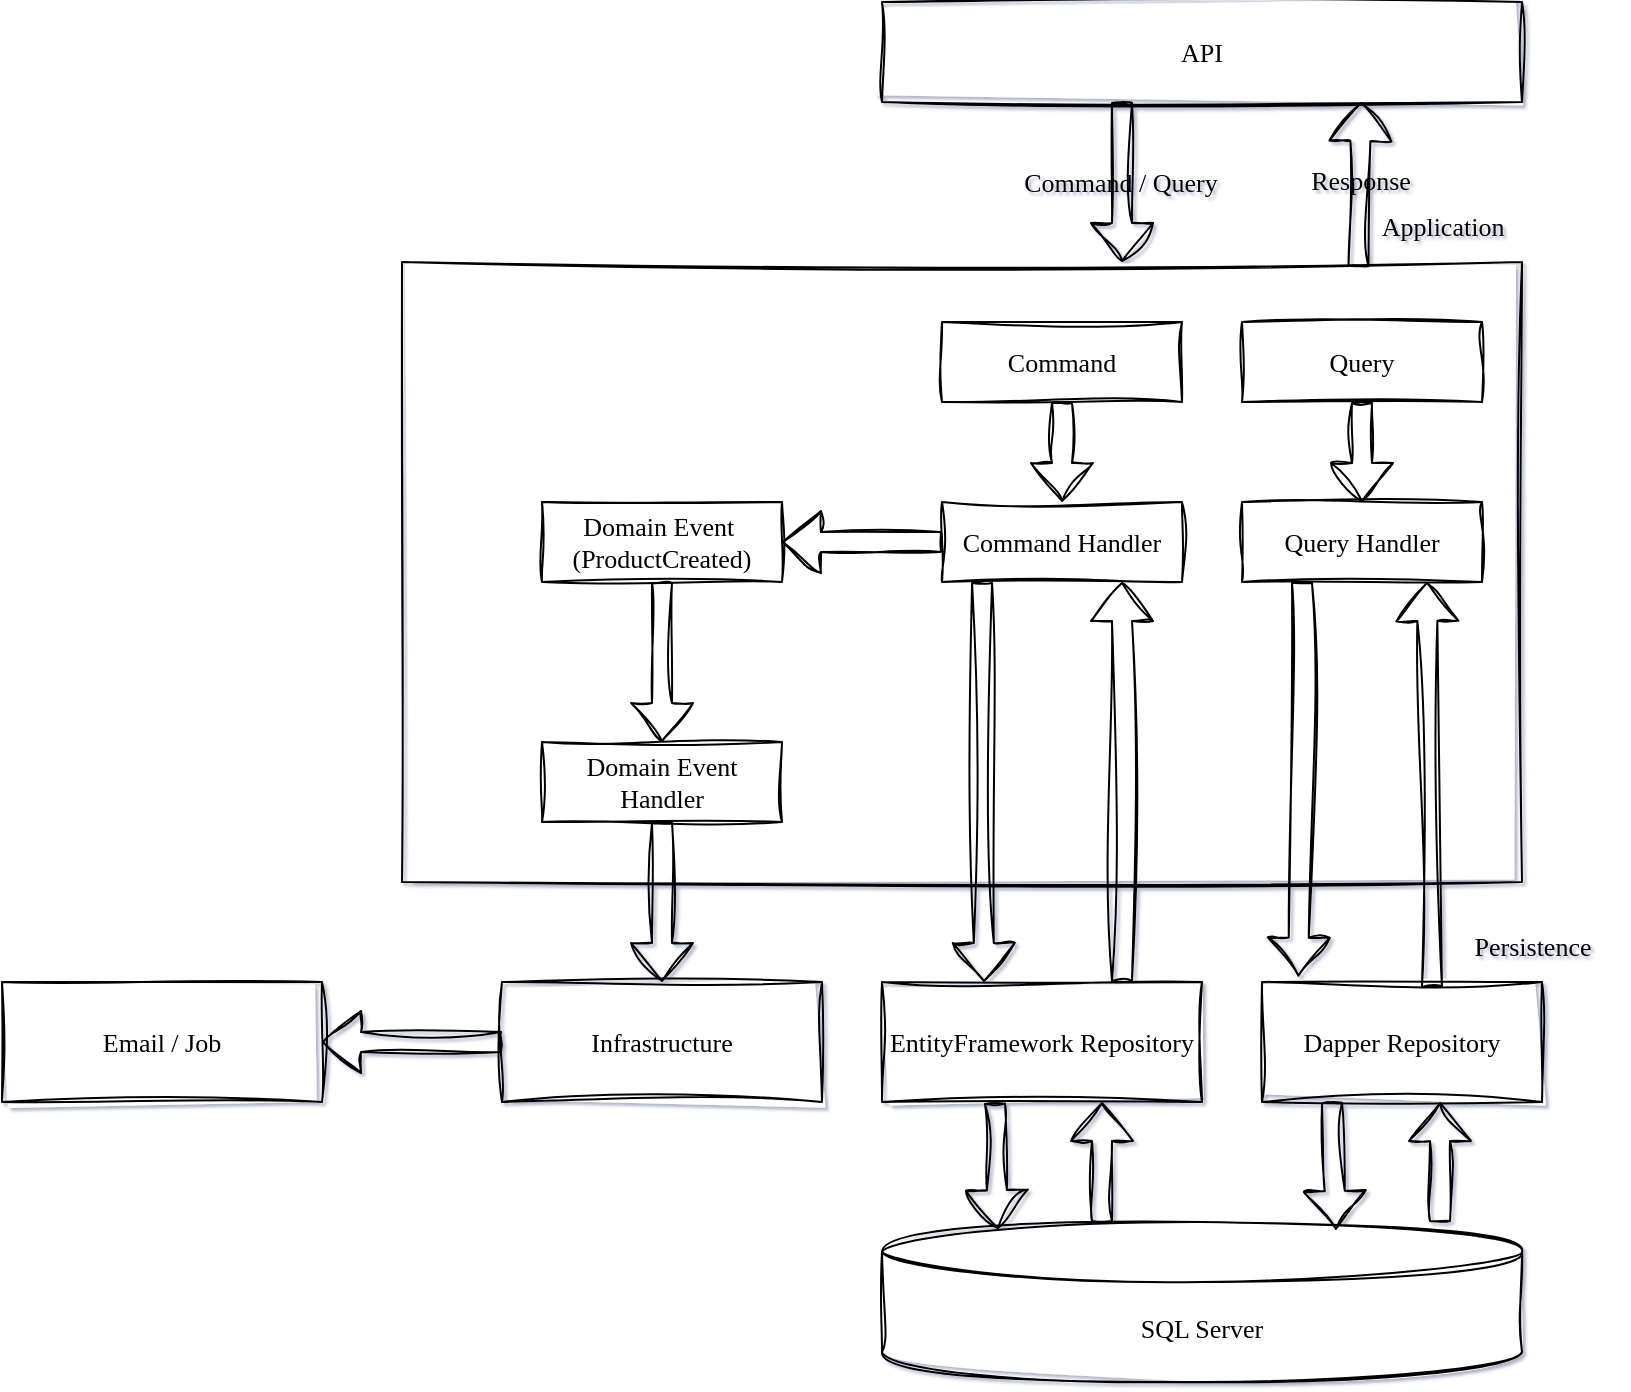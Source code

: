 <mxfile version="26.0.8">
  <diagram name="Page-1" id="qT4_KUrXLsi4JSAh7Ev4">
    <mxGraphModel dx="2085" dy="614" grid="1" gridSize="10" guides="1" tooltips="1" connect="1" arrows="1" fold="1" page="1" pageScale="1" pageWidth="850" pageHeight="1100" background="none" math="0" shadow="1" adaptiveColors="auto">
      <root>
        <mxCell id="0" />
        <mxCell id="1" parent="0" />
        <mxCell id="GfekT3qdt3rA7QXHot6K-1" value="API" style="rounded=0;whiteSpace=wrap;html=1;labelBackgroundColor=none;sketch=1;curveFitting=1;jiggle=2;fontFamily=Tahoma;fontSize=13;" vertex="1" parent="1">
          <mxGeometry x="200" y="270" width="320" height="50" as="geometry" />
        </mxCell>
        <mxCell id="GfekT3qdt3rA7QXHot6K-2" value="" style="rounded=0;whiteSpace=wrap;html=1;labelBackgroundColor=none;sketch=1;curveFitting=1;jiggle=2;fontFamily=Tahoma;fontSize=13;" vertex="1" parent="1">
          <mxGeometry x="-40" y="400" width="560" height="310" as="geometry" />
        </mxCell>
        <mxCell id="GfekT3qdt3rA7QXHot6K-4" value="Application&lt;div&gt;&lt;br&gt;&lt;/div&gt;" style="text;html=1;align=center;verticalAlign=middle;resizable=0;points=[];autosize=1;strokeColor=none;fillColor=none;labelBackgroundColor=none;rounded=0;sketch=1;curveFitting=1;jiggle=2;fontFamily=Tahoma;fontSize=13;" vertex="1" parent="1">
          <mxGeometry x="435" y="370" width="90" height="40" as="geometry" />
        </mxCell>
        <mxCell id="GfekT3qdt3rA7QXHot6K-5" value="" style="shape=flexArrow;endArrow=classic;html=1;rounded=0;exitX=0.5;exitY=1;exitDx=0;exitDy=0;labelBackgroundColor=none;fontColor=default;sketch=1;curveFitting=1;jiggle=2;fontFamily=Tahoma;fontSize=13;" edge="1" parent="1">
          <mxGeometry width="50" height="50" relative="1" as="geometry">
            <mxPoint x="320" y="320" as="sourcePoint" />
            <mxPoint x="320" y="400" as="targetPoint" />
          </mxGeometry>
        </mxCell>
        <mxCell id="GfekT3qdt3rA7QXHot6K-6" value="Command / Query" style="edgeLabel;html=1;align=center;verticalAlign=middle;resizable=0;points=[];labelBackgroundColor=none;rounded=0;sketch=1;curveFitting=1;jiggle=2;fontFamily=Tahoma;fontSize=13;" vertex="1" connectable="0" parent="GfekT3qdt3rA7QXHot6K-5">
          <mxGeometry x="-0.405" y="-1" relative="1" as="geometry">
            <mxPoint y="16" as="offset" />
          </mxGeometry>
        </mxCell>
        <mxCell id="GfekT3qdt3rA7QXHot6K-7" value="Command" style="rounded=0;whiteSpace=wrap;html=1;labelBackgroundColor=none;sketch=1;curveFitting=1;jiggle=2;fontFamily=Tahoma;fontSize=13;" vertex="1" parent="1">
          <mxGeometry x="230" y="430" width="120" height="40" as="geometry" />
        </mxCell>
        <mxCell id="GfekT3qdt3rA7QXHot6K-8" value="Query" style="rounded=0;whiteSpace=wrap;html=1;labelBackgroundColor=none;sketch=1;curveFitting=1;jiggle=2;fontFamily=Tahoma;fontSize=13;" vertex="1" parent="1">
          <mxGeometry x="380" y="430" width="120" height="40" as="geometry" />
        </mxCell>
        <mxCell id="GfekT3qdt3rA7QXHot6K-9" value="Command Handler" style="rounded=0;whiteSpace=wrap;html=1;labelBackgroundColor=none;sketch=1;curveFitting=1;jiggle=2;fontFamily=Tahoma;fontSize=13;" vertex="1" parent="1">
          <mxGeometry x="230" y="520" width="120" height="40" as="geometry" />
        </mxCell>
        <mxCell id="GfekT3qdt3rA7QXHot6K-10" value="Query Handler" style="rounded=0;whiteSpace=wrap;html=1;labelBackgroundColor=none;sketch=1;curveFitting=1;jiggle=2;fontFamily=Tahoma;fontSize=13;" vertex="1" parent="1">
          <mxGeometry x="380" y="520" width="120" height="40" as="geometry" />
        </mxCell>
        <mxCell id="GfekT3qdt3rA7QXHot6K-11" style="edgeStyle=orthogonalEdgeStyle;rounded=0;orthogonalLoop=1;jettySize=auto;html=1;exitX=0.5;exitY=1;exitDx=0;exitDy=0;labelBackgroundColor=none;fontColor=default;sketch=1;curveFitting=1;jiggle=2;fontFamily=Tahoma;fontSize=13;" edge="1" parent="1" source="GfekT3qdt3rA7QXHot6K-2" target="GfekT3qdt3rA7QXHot6K-2">
          <mxGeometry relative="1" as="geometry" />
        </mxCell>
        <mxCell id="GfekT3qdt3rA7QXHot6K-19" value="EntityFramework Repository" style="rounded=0;whiteSpace=wrap;html=1;labelBackgroundColor=none;sketch=1;curveFitting=1;jiggle=2;fontFamily=Tahoma;fontSize=13;" vertex="1" parent="1">
          <mxGeometry x="200" y="760" width="160" height="60" as="geometry" />
        </mxCell>
        <mxCell id="GfekT3qdt3rA7QXHot6K-21" value="" style="shape=flexArrow;endArrow=classic;html=1;rounded=0;exitX=0.75;exitY=0;exitDx=0;exitDy=0;entryX=0.75;entryY=1;entryDx=0;entryDy=0;labelBackgroundColor=none;fontColor=default;sketch=1;curveFitting=1;jiggle=2;fontFamily=Tahoma;fontSize=13;" edge="1" parent="1" source="GfekT3qdt3rA7QXHot6K-19" target="GfekT3qdt3rA7QXHot6K-9">
          <mxGeometry width="50" height="50" relative="1" as="geometry">
            <mxPoint x="190" y="700" as="sourcePoint" />
            <mxPoint x="440" y="600" as="targetPoint" />
          </mxGeometry>
        </mxCell>
        <mxCell id="GfekT3qdt3rA7QXHot6K-22" value="SQL Server" style="shape=cylinder3;whiteSpace=wrap;html=1;boundedLbl=1;backgroundOutline=1;size=15;labelBackgroundColor=none;rounded=0;sketch=1;curveFitting=1;jiggle=2;fontFamily=Tahoma;fontSize=13;" vertex="1" parent="1">
          <mxGeometry x="200" y="880" width="320" height="80" as="geometry" />
        </mxCell>
        <mxCell id="GfekT3qdt3rA7QXHot6K-23" value="" style="shape=flexArrow;endArrow=classic;html=1;rounded=0;exitX=0.353;exitY=1.007;exitDx=0;exitDy=0;entryX=0.181;entryY=0.045;entryDx=0;entryDy=0;entryPerimeter=0;exitPerimeter=0;labelBackgroundColor=none;fontColor=default;sketch=1;curveFitting=1;jiggle=2;fontFamily=Tahoma;fontSize=13;" edge="1" parent="1" source="GfekT3qdt3rA7QXHot6K-19" target="GfekT3qdt3rA7QXHot6K-22">
          <mxGeometry width="50" height="50" relative="1" as="geometry">
            <mxPoint x="240" y="820" as="sourcePoint" />
            <mxPoint x="240" y="870" as="targetPoint" />
          </mxGeometry>
        </mxCell>
        <mxCell id="GfekT3qdt3rA7QXHot6K-26" value="" style="shape=flexArrow;endArrow=classic;html=1;rounded=0;entryX=0.621;entryY=0.98;entryDx=0;entryDy=0;entryPerimeter=0;exitX=0.854;exitY=0.008;exitDx=0;exitDy=0;exitPerimeter=0;labelBackgroundColor=none;fontColor=default;sketch=1;curveFitting=1;jiggle=2;fontFamily=Tahoma;fontSize=13;" edge="1" parent="1" source="GfekT3qdt3rA7QXHot6K-2">
          <mxGeometry width="50" height="50" relative="1" as="geometry">
            <mxPoint x="439.5" y="383" as="sourcePoint" />
            <mxPoint x="439.5" y="320" as="targetPoint" />
          </mxGeometry>
        </mxCell>
        <mxCell id="GfekT3qdt3rA7QXHot6K-27" value="Response" style="edgeLabel;html=1;align=center;verticalAlign=middle;resizable=0;points=[];labelBackgroundColor=none;rounded=0;sketch=1;curveFitting=1;jiggle=2;fontFamily=Tahoma;fontSize=13;" vertex="1" connectable="0" parent="GfekT3qdt3rA7QXHot6K-26">
          <mxGeometry x="0.056" y="6" relative="1" as="geometry">
            <mxPoint x="6" as="offset" />
          </mxGeometry>
        </mxCell>
        <mxCell id="GfekT3qdt3rA7QXHot6K-28" value="" style="shape=flexArrow;endArrow=classic;html=1;rounded=0;exitX=0.167;exitY=1;exitDx=0;exitDy=0;exitPerimeter=0;labelBackgroundColor=none;fontColor=default;sketch=1;curveFitting=1;jiggle=2;fontFamily=Tahoma;fontSize=13;" edge="1" parent="1" source="GfekT3qdt3rA7QXHot6K-9">
          <mxGeometry width="50" height="50" relative="1" as="geometry">
            <mxPoint x="250" y="600" as="sourcePoint" />
            <mxPoint x="251" y="760" as="targetPoint" />
          </mxGeometry>
        </mxCell>
        <mxCell id="GfekT3qdt3rA7QXHot6K-29" value="" style="shape=flexArrow;endArrow=classic;html=1;rounded=0;entryX=0.5;entryY=1;entryDx=0;entryDy=0;labelBackgroundColor=none;fontColor=default;sketch=1;curveFitting=1;jiggle=2;fontFamily=Tahoma;fontSize=13;" edge="1" parent="1">
          <mxGeometry width="50" height="50" relative="1" as="geometry">
            <mxPoint x="310" y="880" as="sourcePoint" />
            <mxPoint x="310" y="820" as="targetPoint" />
          </mxGeometry>
        </mxCell>
        <mxCell id="GfekT3qdt3rA7QXHot6K-30" value="Dapper Repository" style="rounded=0;whiteSpace=wrap;html=1;labelBackgroundColor=none;sketch=1;curveFitting=1;jiggle=2;fontFamily=Tahoma;fontSize=13;" vertex="1" parent="1">
          <mxGeometry x="390" y="760" width="140" height="60" as="geometry" />
        </mxCell>
        <mxCell id="GfekT3qdt3rA7QXHot6K-31" value="" style="shape=flexArrow;endArrow=classic;html=1;rounded=0;exitX=0.353;exitY=1.007;exitDx=0;exitDy=0;entryX=0.181;entryY=0.045;entryDx=0;entryDy=0;entryPerimeter=0;exitPerimeter=0;labelBackgroundColor=none;fontColor=default;sketch=1;curveFitting=1;jiggle=2;fontFamily=Tahoma;fontSize=13;" edge="1" parent="1">
          <mxGeometry width="50" height="50" relative="1" as="geometry">
            <mxPoint x="425" y="820" as="sourcePoint" />
            <mxPoint x="427" y="884" as="targetPoint" />
          </mxGeometry>
        </mxCell>
        <mxCell id="GfekT3qdt3rA7QXHot6K-32" value="" style="shape=flexArrow;endArrow=classic;html=1;rounded=0;entryX=0.5;entryY=1;entryDx=0;entryDy=0;labelBackgroundColor=none;fontColor=default;sketch=1;curveFitting=1;jiggle=2;fontFamily=Tahoma;fontSize=13;" edge="1" parent="1">
          <mxGeometry width="50" height="50" relative="1" as="geometry">
            <mxPoint x="479" y="880" as="sourcePoint" />
            <mxPoint x="479" y="820" as="targetPoint" />
          </mxGeometry>
        </mxCell>
        <mxCell id="GfekT3qdt3rA7QXHot6K-33" value="" style="shape=flexArrow;endArrow=classic;html=1;rounded=0;entryX=0.13;entryY=-0.045;entryDx=0;entryDy=0;exitX=0.25;exitY=1;exitDx=0;exitDy=0;entryPerimeter=0;labelBackgroundColor=none;fontColor=default;sketch=1;curveFitting=1;jiggle=2;fontFamily=Tahoma;fontSize=13;" edge="1" parent="1" source="GfekT3qdt3rA7QXHot6K-10" target="GfekT3qdt3rA7QXHot6K-30">
          <mxGeometry width="50" height="50" relative="1" as="geometry">
            <mxPoint x="410" y="600" as="sourcePoint" />
            <mxPoint x="410" y="680" as="targetPoint" />
          </mxGeometry>
        </mxCell>
        <mxCell id="GfekT3qdt3rA7QXHot6K-34" value="" style="shape=flexArrow;endArrow=classic;html=1;rounded=0;exitX=0.607;exitY=0.049;exitDx=0;exitDy=0;entryX=0.937;entryY=1.01;entryDx=0;entryDy=0;entryPerimeter=0;exitPerimeter=0;labelBackgroundColor=none;fontColor=default;sketch=1;curveFitting=1;jiggle=2;fontFamily=Tahoma;fontSize=13;" edge="1" parent="1" source="GfekT3qdt3rA7QXHot6K-30">
          <mxGeometry width="50" height="50" relative="1" as="geometry">
            <mxPoint x="470" y="679.6" as="sourcePoint" />
            <mxPoint x="472.44" y="560.0" as="targetPoint" />
          </mxGeometry>
        </mxCell>
        <mxCell id="GfekT3qdt3rA7QXHot6K-35" value="Persistence&lt;div&gt;&lt;br&gt;&lt;/div&gt;" style="text;html=1;align=center;verticalAlign=middle;resizable=0;points=[];autosize=1;strokeColor=none;fillColor=none;labelBackgroundColor=none;rounded=0;sketch=1;curveFitting=1;jiggle=2;fontFamily=Tahoma;fontSize=13;" vertex="1" parent="1">
          <mxGeometry x="480" y="730" width="90" height="40" as="geometry" />
        </mxCell>
        <mxCell id="GfekT3qdt3rA7QXHot6K-37" value="Domain Event&amp;nbsp;&lt;br&gt;(ProductCreated)" style="rounded=0;whiteSpace=wrap;html=1;labelBackgroundColor=none;sketch=1;curveFitting=1;jiggle=2;fontFamily=Tahoma;fontSize=13;" vertex="1" parent="1">
          <mxGeometry x="30" y="520" width="120" height="40" as="geometry" />
        </mxCell>
        <mxCell id="GfekT3qdt3rA7QXHot6K-39" value="Domain Event Handler" style="rounded=0;whiteSpace=wrap;html=1;labelBackgroundColor=none;sketch=1;curveFitting=1;jiggle=2;fontFamily=Tahoma;fontSize=13;" vertex="1" parent="1">
          <mxGeometry x="30" y="640" width="120" height="40" as="geometry" />
        </mxCell>
        <mxCell id="GfekT3qdt3rA7QXHot6K-41" value="" style="shape=flexArrow;endArrow=classic;html=1;rounded=0;entryX=1;entryY=0.5;entryDx=0;entryDy=0;exitX=0;exitY=0.5;exitDx=0;exitDy=0;labelBackgroundColor=none;fontColor=default;sketch=1;curveFitting=1;jiggle=2;fontFamily=Tahoma;fontSize=13;" edge="1" parent="1" source="GfekT3qdt3rA7QXHot6K-9" target="GfekT3qdt3rA7QXHot6K-37">
          <mxGeometry width="50" height="50" relative="1" as="geometry">
            <mxPoint x="120" y="600" as="sourcePoint" />
            <mxPoint x="170" y="550" as="targetPoint" />
          </mxGeometry>
        </mxCell>
        <mxCell id="GfekT3qdt3rA7QXHot6K-42" value="" style="shape=flexArrow;endArrow=classic;html=1;rounded=0;labelBackgroundColor=none;fontColor=default;sketch=1;curveFitting=1;jiggle=2;fontFamily=Tahoma;fontSize=13;" edge="1" parent="1">
          <mxGeometry width="50" height="50" relative="1" as="geometry">
            <mxPoint x="90" y="560" as="sourcePoint" />
            <mxPoint x="90" y="640" as="targetPoint" />
          </mxGeometry>
        </mxCell>
        <mxCell id="GfekT3qdt3rA7QXHot6K-44" value="Infrastructure" style="rounded=0;whiteSpace=wrap;html=1;labelBackgroundColor=none;sketch=1;curveFitting=1;jiggle=2;fontFamily=Tahoma;fontSize=13;" vertex="1" parent="1">
          <mxGeometry x="10" y="760" width="160" height="60" as="geometry" />
        </mxCell>
        <mxCell id="GfekT3qdt3rA7QXHot6K-45" value="Email / Job" style="rounded=0;whiteSpace=wrap;html=1;labelBackgroundColor=none;sketch=1;curveFitting=1;jiggle=2;fontFamily=Tahoma;fontSize=13;" vertex="1" parent="1">
          <mxGeometry x="-240" y="760" width="160" height="60" as="geometry" />
        </mxCell>
        <mxCell id="GfekT3qdt3rA7QXHot6K-46" value="" style="shape=flexArrow;endArrow=classic;html=1;rounded=0;entryX=0.5;entryY=0;entryDx=0;entryDy=0;exitX=0.5;exitY=1;exitDx=0;exitDy=0;labelBackgroundColor=none;fontColor=default;sketch=1;curveFitting=1;jiggle=2;fontFamily=Tahoma;fontSize=13;" edge="1" parent="1" source="GfekT3qdt3rA7QXHot6K-39" target="GfekT3qdt3rA7QXHot6K-44">
          <mxGeometry width="50" height="50" relative="1" as="geometry">
            <mxPoint x="100" y="570" as="sourcePoint" />
            <mxPoint x="100" y="650" as="targetPoint" />
          </mxGeometry>
        </mxCell>
        <mxCell id="GfekT3qdt3rA7QXHot6K-47" value="" style="shape=flexArrow;endArrow=classic;html=1;rounded=0;exitX=0;exitY=0.5;exitDx=0;exitDy=0;entryX=1;entryY=0.5;entryDx=0;entryDy=0;labelBackgroundColor=none;fontColor=default;sketch=1;curveFitting=1;jiggle=2;fontFamily=Tahoma;fontSize=13;" edge="1" parent="1" source="GfekT3qdt3rA7QXHot6K-44" target="GfekT3qdt3rA7QXHot6K-45">
          <mxGeometry width="50" height="50" relative="1" as="geometry">
            <mxPoint x="270" y="640" as="sourcePoint" />
            <mxPoint x="320" y="590" as="targetPoint" />
          </mxGeometry>
        </mxCell>
        <mxCell id="GfekT3qdt3rA7QXHot6K-48" value="" style="shape=flexArrow;endArrow=classic;html=1;rounded=0;sketch=1;hachureGap=4;jiggle=2;curveFitting=1;fontFamily=Tahoma;exitX=0.5;exitY=1;exitDx=0;exitDy=0;entryX=0.5;entryY=0;entryDx=0;entryDy=0;fontSize=13;" edge="1" parent="1" source="GfekT3qdt3rA7QXHot6K-7" target="GfekT3qdt3rA7QXHot6K-9">
          <mxGeometry width="50" height="50" relative="1" as="geometry">
            <mxPoint x="270" y="640" as="sourcePoint" />
            <mxPoint x="320" y="590" as="targetPoint" />
          </mxGeometry>
        </mxCell>
        <mxCell id="GfekT3qdt3rA7QXHot6K-49" value="" style="shape=flexArrow;endArrow=classic;html=1;rounded=0;sketch=1;hachureGap=4;jiggle=2;curveFitting=1;fontFamily=Tahoma;exitX=0.5;exitY=1;exitDx=0;exitDy=0;entryX=0.5;entryY=0;entryDx=0;entryDy=0;fontSize=13;" edge="1" parent="1" source="GfekT3qdt3rA7QXHot6K-8" target="GfekT3qdt3rA7QXHot6K-10">
          <mxGeometry width="50" height="50" relative="1" as="geometry">
            <mxPoint x="300" y="480" as="sourcePoint" />
            <mxPoint x="300" y="530" as="targetPoint" />
          </mxGeometry>
        </mxCell>
      </root>
    </mxGraphModel>
  </diagram>
</mxfile>
